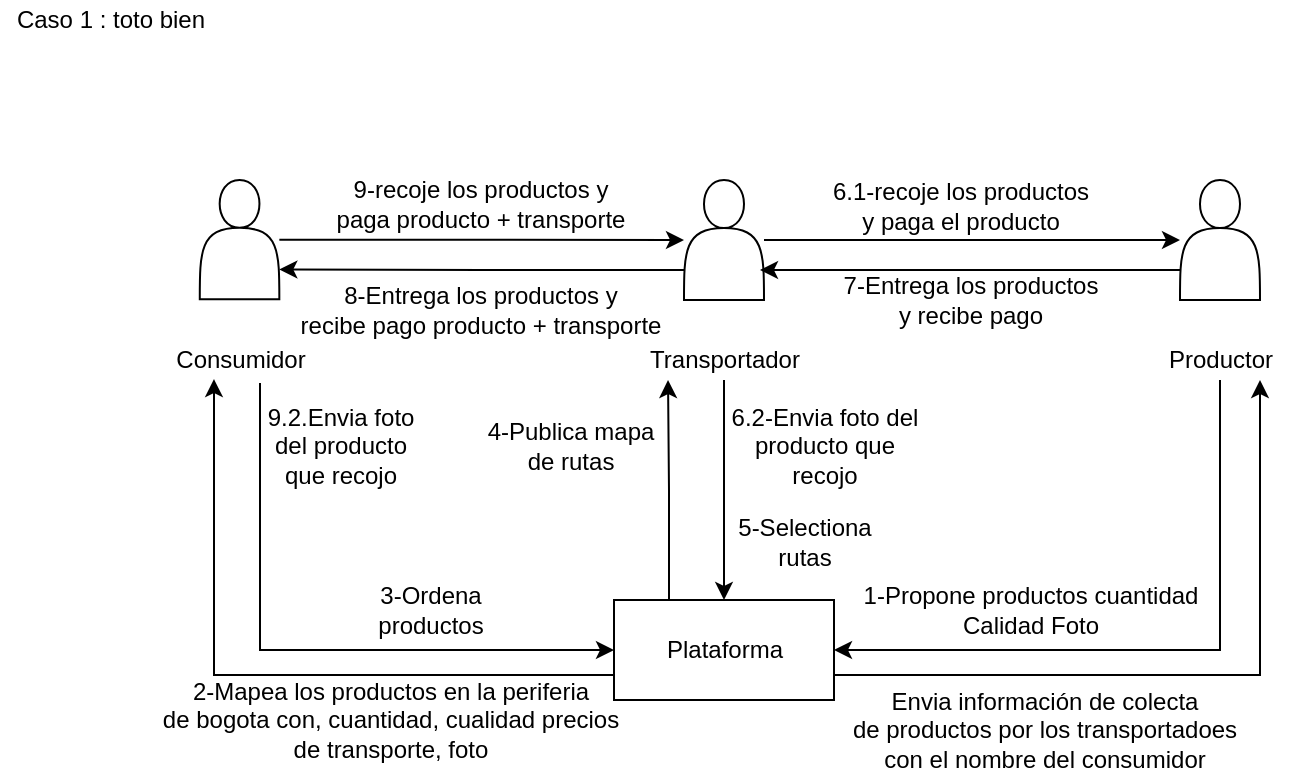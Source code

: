 <mxfile version="12.9.8" type="github">
  <diagram id="fr_rRepjxcli99Q9kd8I" name="Page-1">
    <mxGraphModel dx="1115" dy="773" grid="1" gridSize="10" guides="1" tooltips="1" connect="1" arrows="1" fold="1" page="1" pageScale="1" pageWidth="827" pageHeight="1169" math="0" shadow="0">
      <root>
        <mxCell id="0" />
        <mxCell id="1" parent="0" />
        <mxCell id="14NXw_HSZUPJ8-5zefrZ-14" value="" style="edgeStyle=orthogonalEdgeStyle;rounded=0;orthogonalLoop=1;jettySize=auto;html=1;" parent="1" source="14NXw_HSZUPJ8-5zefrZ-12" target="14NXw_HSZUPJ8-5zefrZ-13" edge="1">
          <mxGeometry relative="1" as="geometry" />
        </mxCell>
        <mxCell id="14NXw_HSZUPJ8-5zefrZ-16" value="" style="edgeStyle=orthogonalEdgeStyle;rounded=0;orthogonalLoop=1;jettySize=auto;html=1;" parent="1" source="14NXw_HSZUPJ8-5zefrZ-13" target="14NXw_HSZUPJ8-5zefrZ-15" edge="1">
          <mxGeometry relative="1" as="geometry" />
        </mxCell>
        <mxCell id="14NXw_HSZUPJ8-5zefrZ-20" value="" style="group" parent="1" vertex="1" connectable="0">
          <mxGeometry x="615" y="140" width="70" height="100" as="geometry" />
        </mxCell>
        <mxCell id="14NXw_HSZUPJ8-5zefrZ-15" value="" style="shape=actor;whiteSpace=wrap;html=1;" parent="14NXw_HSZUPJ8-5zefrZ-20" vertex="1">
          <mxGeometry x="15" width="40" height="60" as="geometry" />
        </mxCell>
        <mxCell id="14NXw_HSZUPJ8-5zefrZ-19" value="Productor" style="text;html=1;align=center;verticalAlign=middle;resizable=0;points=[];autosize=1;" parent="14NXw_HSZUPJ8-5zefrZ-20" vertex="1">
          <mxGeometry y="80" width="70" height="20" as="geometry" />
        </mxCell>
        <mxCell id="14NXw_HSZUPJ8-5zefrZ-21" value="" style="group" parent="1" vertex="1" connectable="0">
          <mxGeometry x="357" y="140" width="90" height="100" as="geometry" />
        </mxCell>
        <mxCell id="14NXw_HSZUPJ8-5zefrZ-13" value="" style="shape=actor;whiteSpace=wrap;html=1;" parent="14NXw_HSZUPJ8-5zefrZ-21" vertex="1">
          <mxGeometry x="25" width="40" height="60" as="geometry" />
        </mxCell>
        <mxCell id="14NXw_HSZUPJ8-5zefrZ-18" value="Transportador" style="text;html=1;align=center;verticalAlign=middle;resizable=0;points=[];autosize=1;" parent="14NXw_HSZUPJ8-5zefrZ-21" vertex="1">
          <mxGeometry y="80" width="90" height="20" as="geometry" />
        </mxCell>
        <mxCell id="14NXw_HSZUPJ8-5zefrZ-22" value="" style="group" parent="1" vertex="1" connectable="0">
          <mxGeometry x="120" y="140" width="271.5" height="99.45" as="geometry" />
        </mxCell>
        <mxCell id="14NXw_HSZUPJ8-5zefrZ-12" value="" style="shape=actor;whiteSpace=wrap;html=1;" parent="14NXw_HSZUPJ8-5zefrZ-22" vertex="1">
          <mxGeometry x="19.89" width="39.78" height="59.67" as="geometry" />
        </mxCell>
        <mxCell id="14NXw_HSZUPJ8-5zefrZ-17" value="Consumidor" style="text;html=1;align=center;verticalAlign=middle;resizable=0;points=[];autosize=1;" parent="14NXw_HSZUPJ8-5zefrZ-22" vertex="1">
          <mxGeometry y="79.56" width="80" height="20" as="geometry" />
        </mxCell>
        <mxCell id="14NXw_HSZUPJ8-5zefrZ-59" value="&lt;div&gt;8-Entrega los productos y &lt;br&gt;&lt;/div&gt;&lt;div&gt;recibe pago producto + transporte&lt;/div&gt;" style="text;html=1;align=center;verticalAlign=middle;resizable=0;points=[];autosize=1;" parent="14NXw_HSZUPJ8-5zefrZ-22" vertex="1">
          <mxGeometry x="59.674" y="49.556" width="200" height="30" as="geometry" />
        </mxCell>
        <mxCell id="14NXw_HSZUPJ8-5zefrZ-23" style="edgeStyle=orthogonalEdgeStyle;rounded=0;orthogonalLoop=1;jettySize=auto;html=1;exitX=0;exitY=0.75;exitDx=0;exitDy=0;" parent="1" source="14NXw_HSZUPJ8-5zefrZ-15" edge="1">
          <mxGeometry relative="1" as="geometry">
            <mxPoint x="420" y="185" as="targetPoint" />
          </mxGeometry>
        </mxCell>
        <mxCell id="14NXw_HSZUPJ8-5zefrZ-24" style="edgeStyle=orthogonalEdgeStyle;rounded=0;orthogonalLoop=1;jettySize=auto;html=1;exitX=0;exitY=0.75;exitDx=0;exitDy=0;entryX=1;entryY=0.75;entryDx=0;entryDy=0;" parent="1" source="14NXw_HSZUPJ8-5zefrZ-13" target="14NXw_HSZUPJ8-5zefrZ-12" edge="1">
          <mxGeometry relative="1" as="geometry" />
        </mxCell>
        <mxCell id="14NXw_HSZUPJ8-5zefrZ-30" value="&lt;div&gt;Caso 1 : toto bien&lt;br&gt;&lt;/div&gt;" style="text;html=1;align=center;verticalAlign=middle;resizable=0;points=[];autosize=1;" parent="1" vertex="1">
          <mxGeometry x="40" y="50" width="110" height="20" as="geometry" />
        </mxCell>
        <mxCell id="14NXw_HSZUPJ8-5zefrZ-36" style="edgeStyle=orthogonalEdgeStyle;rounded=0;orthogonalLoop=1;jettySize=auto;html=1;exitX=0;exitY=0.75;exitDx=0;exitDy=0;" parent="1" source="14NXw_HSZUPJ8-5zefrZ-34" target="14NXw_HSZUPJ8-5zefrZ-17" edge="1">
          <mxGeometry relative="1" as="geometry">
            <Array as="points">
              <mxPoint x="147" y="388" />
            </Array>
          </mxGeometry>
        </mxCell>
        <mxCell id="14NXw_HSZUPJ8-5zefrZ-40" value="&lt;div&gt;2-Mapea los productos en la periferia &lt;br&gt;de bogota con, cuantidad, cualidad precios&lt;/div&gt;&lt;div&gt; de transporte, foto&lt;br&gt;&lt;/div&gt;" style="text;html=1;align=center;verticalAlign=middle;resizable=0;points=[];" parent="14NXw_HSZUPJ8-5zefrZ-36" vertex="1" connectable="0">
          <mxGeometry x="-0.445" y="3" relative="1" as="geometry">
            <mxPoint x="-16" y="19.5" as="offset" />
          </mxGeometry>
        </mxCell>
        <mxCell id="14NXw_HSZUPJ8-5zefrZ-45" style="edgeStyle=orthogonalEdgeStyle;rounded=0;orthogonalLoop=1;jettySize=auto;html=1;exitX=1;exitY=0.75;exitDx=0;exitDy=0;" parent="1" source="14NXw_HSZUPJ8-5zefrZ-34" target="14NXw_HSZUPJ8-5zefrZ-19" edge="1">
          <mxGeometry relative="1" as="geometry">
            <Array as="points">
              <mxPoint x="670" y="388" />
            </Array>
          </mxGeometry>
        </mxCell>
        <mxCell id="14NXw_HSZUPJ8-5zefrZ-51" style="edgeStyle=orthogonalEdgeStyle;rounded=0;orthogonalLoop=1;jettySize=auto;html=1;exitX=0.25;exitY=0;exitDx=0;exitDy=0;entryX=0.189;entryY=1;entryDx=0;entryDy=0;entryPerimeter=0;" parent="1" source="14NXw_HSZUPJ8-5zefrZ-34" target="14NXw_HSZUPJ8-5zefrZ-18" edge="1">
          <mxGeometry relative="1" as="geometry" />
        </mxCell>
        <mxCell id="14NXw_HSZUPJ8-5zefrZ-34" value="Plataforma" style="html=1;" parent="1" vertex="1">
          <mxGeometry x="347" y="350" width="110" height="50" as="geometry" />
        </mxCell>
        <mxCell id="14NXw_HSZUPJ8-5zefrZ-35" style="edgeStyle=orthogonalEdgeStyle;rounded=0;orthogonalLoop=1;jettySize=auto;html=1;entryX=0;entryY=0.5;entryDx=0;entryDy=0;exitX=0.625;exitY=1.1;exitDx=0;exitDy=0;exitPerimeter=0;" parent="1" source="14NXw_HSZUPJ8-5zefrZ-17" target="14NXw_HSZUPJ8-5zefrZ-34" edge="1">
          <mxGeometry relative="1" as="geometry">
            <Array as="points">
              <mxPoint x="170" y="375" />
            </Array>
          </mxGeometry>
        </mxCell>
        <mxCell id="14NXw_HSZUPJ8-5zefrZ-37" value="&lt;div&gt;3-Ordena &lt;br&gt;&lt;/div&gt;&lt;div&gt;productos&lt;/div&gt;" style="text;html=1;align=center;verticalAlign=middle;resizable=0;points=[];autosize=1;" parent="1" vertex="1">
          <mxGeometry x="220" y="340" width="70" height="30" as="geometry" />
        </mxCell>
        <mxCell id="14NXw_HSZUPJ8-5zefrZ-43" style="edgeStyle=orthogonalEdgeStyle;rounded=0;orthogonalLoop=1;jettySize=auto;html=1;entryX=1;entryY=0.5;entryDx=0;entryDy=0;" parent="1" source="14NXw_HSZUPJ8-5zefrZ-19" target="14NXw_HSZUPJ8-5zefrZ-34" edge="1">
          <mxGeometry relative="1" as="geometry">
            <Array as="points">
              <mxPoint x="650" y="375" />
            </Array>
          </mxGeometry>
        </mxCell>
        <mxCell id="14NXw_HSZUPJ8-5zefrZ-46" value="&lt;div&gt;1-Propone productos cuantidad&lt;/div&gt;&lt;div&gt;Calidad Foto&lt;br&gt;&lt;/div&gt;" style="text;html=1;align=center;verticalAlign=middle;resizable=0;points=[];autosize=1;" parent="1" vertex="1">
          <mxGeometry x="465" y="340" width="180" height="30" as="geometry" />
        </mxCell>
        <mxCell id="14NXw_HSZUPJ8-5zefrZ-47" value="&lt;div&gt;Envia información de colecta &lt;br&gt;&lt;/div&gt;&lt;div&gt;de productos por los transportadoes &lt;br&gt;&lt;/div&gt;&lt;div&gt;con el nombre del consumidor&lt;/div&gt;" style="text;html=1;align=center;verticalAlign=middle;resizable=0;points=[];autosize=1;" parent="1" vertex="1">
          <mxGeometry x="457" y="390" width="210" height="50" as="geometry" />
        </mxCell>
        <mxCell id="14NXw_HSZUPJ8-5zefrZ-48" value="&lt;div&gt;6.1-recoje los productos &lt;br&gt;&lt;/div&gt;&lt;div&gt;y paga el producto&lt;/div&gt;" style="text;html=1;align=center;verticalAlign=middle;resizable=0;points=[];autosize=1;" parent="1" vertex="1">
          <mxGeometry x="450" y="138" width="140" height="30" as="geometry" />
        </mxCell>
        <mxCell id="14NXw_HSZUPJ8-5zefrZ-49" style="edgeStyle=orthogonalEdgeStyle;rounded=0;orthogonalLoop=1;jettySize=auto;html=1;entryX=0.5;entryY=0;entryDx=0;entryDy=0;" parent="1" source="14NXw_HSZUPJ8-5zefrZ-18" target="14NXw_HSZUPJ8-5zefrZ-34" edge="1">
          <mxGeometry relative="1" as="geometry" />
        </mxCell>
        <mxCell id="14NXw_HSZUPJ8-5zefrZ-50" value="&lt;div&gt;6.2-Envia foto del &lt;br&gt;&lt;/div&gt;&lt;div&gt;producto que &lt;br&gt;&lt;/div&gt;&lt;div&gt;recojo&lt;/div&gt;" style="text;html=1;align=center;verticalAlign=middle;resizable=0;points=[];autosize=1;" parent="1" vertex="1">
          <mxGeometry x="397" y="248" width="110" height="50" as="geometry" />
        </mxCell>
        <mxCell id="14NXw_HSZUPJ8-5zefrZ-52" value="&lt;div&gt;4-Publica mapa &lt;br&gt;&lt;/div&gt;&lt;div&gt;de rutas&lt;/div&gt;" style="text;html=1;align=center;verticalAlign=middle;resizable=0;points=[];autosize=1;" parent="1" vertex="1">
          <mxGeometry x="275" y="258" width="100" height="30" as="geometry" />
        </mxCell>
        <mxCell id="14NXw_HSZUPJ8-5zefrZ-53" value="&lt;div&gt;5-Selectiona &lt;br&gt;&lt;/div&gt;&lt;div&gt;rutas&lt;/div&gt;" style="text;html=1;align=center;verticalAlign=middle;resizable=0;points=[];autosize=1;" parent="1" vertex="1">
          <mxGeometry x="402" y="306" width="80" height="30" as="geometry" />
        </mxCell>
        <mxCell id="14NXw_HSZUPJ8-5zefrZ-54" value="&lt;div&gt;7-Entrega los productos &lt;br&gt;&lt;/div&gt;&lt;div&gt;y recibe pago&lt;/div&gt;" style="text;html=1;align=center;verticalAlign=middle;resizable=0;points=[];autosize=1;" parent="1" vertex="1">
          <mxGeometry x="455" y="185" width="140" height="30" as="geometry" />
        </mxCell>
        <mxCell id="14NXw_HSZUPJ8-5zefrZ-57" value="9-recoje los productos y &lt;br&gt;&lt;div&gt;paga producto + transporte&lt;/div&gt;" style="text;html=1;align=center;verticalAlign=middle;resizable=0;points=[];autosize=1;" parent="1" vertex="1">
          <mxGeometry x="199.675" y="137.002" width="160" height="30" as="geometry" />
        </mxCell>
        <mxCell id="14NXw_HSZUPJ8-5zefrZ-61" value="&lt;div&gt;9.2.Envia foto &lt;br&gt;&lt;/div&gt;&lt;div&gt;del producto &lt;br&gt;&lt;/div&gt;&lt;div&gt;que recojo&lt;br&gt;&lt;/div&gt;" style="text;html=1;align=center;verticalAlign=middle;resizable=0;points=[];autosize=1;" parent="1" vertex="1">
          <mxGeometry x="165" y="248" width="90" height="50" as="geometry" />
        </mxCell>
      </root>
    </mxGraphModel>
  </diagram>
</mxfile>
